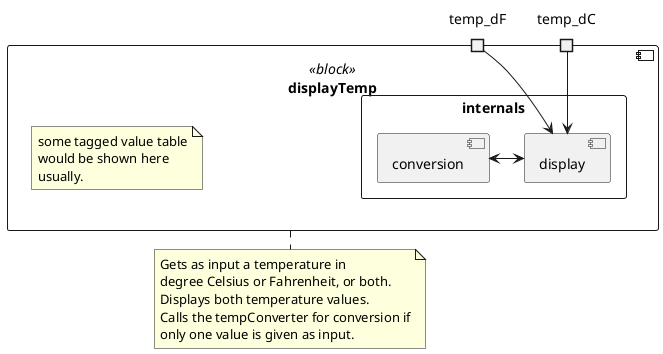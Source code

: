 
@startuml
'left to right direction

component "displayTemp" as displayTemp <<block>> {

    portin "temp_dC" as temp_dC_displayTemp
    portin "temp_dF" as temp_dF_displayTemp

    note as displayTemp_TVs
        some tagged value table
        would be shown here
        usually.
    end note

    rectangle "internals" {
        component display
        component conversion

        temp_dC_displayTemp -u-> display
        temp_dF_displayTemp -> display
        conversion <-> display
    }
}

note bottom of displayTemp
    Gets as input a temperature in
    degree Celsius or Fahrenheit, or both.
    Displays both temperature values.
    Calls the tempConverter for conversion if
    only one value is given as input.
end note

@enduml